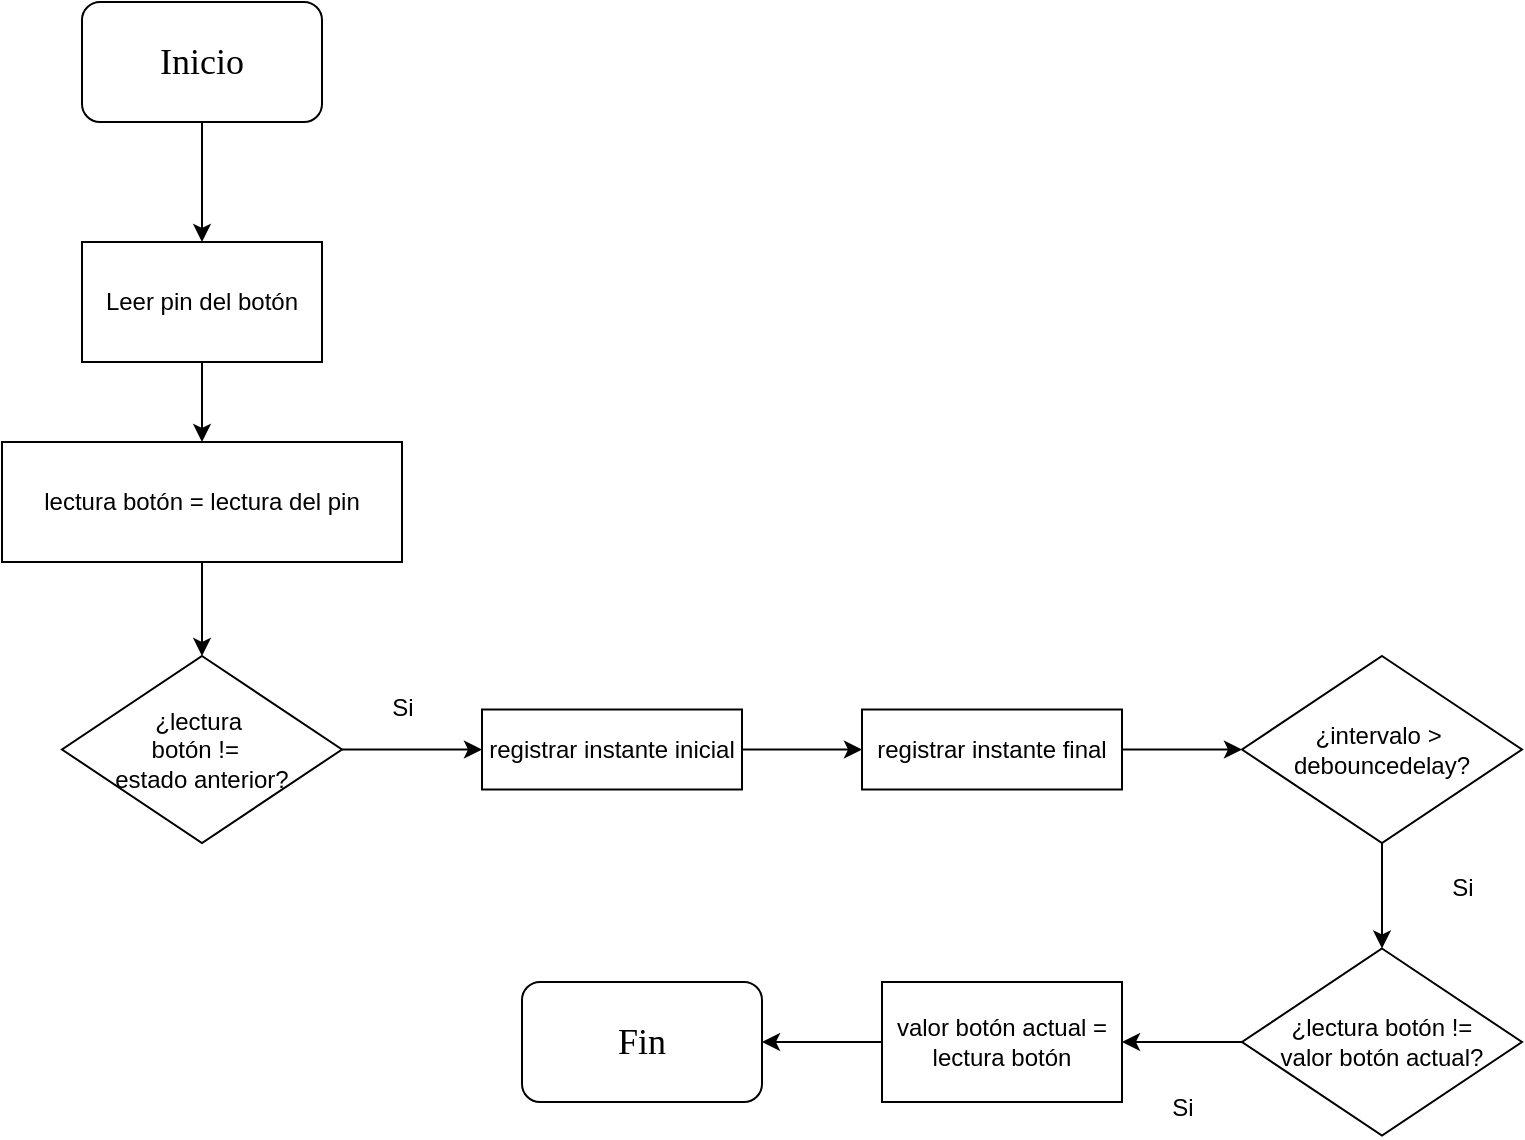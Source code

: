 <mxfile>
    <diagram id="n3GnBY6414-kGLGLJv46" name="Page-1">
        <mxGraphModel dx="988" dy="597" grid="1" gridSize="10" guides="1" tooltips="1" connect="1" arrows="1" fold="1" page="1" pageScale="1" pageWidth="1169" pageHeight="827" background="#FFFFFF" math="0" shadow="0">
            <root>
                <mxCell id="0"/>
                <mxCell id="1" parent="0"/>
                <mxCell id="14" style="edgeStyle=none;html=1;exitX=0.5;exitY=1;exitDx=0;exitDy=0;entryX=0.5;entryY=0;entryDx=0;entryDy=0;" edge="1" parent="1" source="2" target="4">
                    <mxGeometry relative="1" as="geometry"/>
                </mxCell>
                <mxCell id="2" value="&lt;font face=&quot;Times New Roman&quot; style=&quot;font-size: 18px;&quot;&gt;Inicio&lt;/font&gt;" style="rounded=1;whiteSpace=wrap;html=1;" vertex="1" parent="1">
                    <mxGeometry x="80" y="30" width="120" height="60" as="geometry"/>
                </mxCell>
                <mxCell id="15" style="edgeStyle=none;html=1;exitX=0.5;exitY=1;exitDx=0;exitDy=0;entryX=0.5;entryY=0;entryDx=0;entryDy=0;" edge="1" parent="1" source="4" target="7">
                    <mxGeometry relative="1" as="geometry"/>
                </mxCell>
                <mxCell id="4" value="Leer pin del botón" style="rounded=0;whiteSpace=wrap;html=1;" vertex="1" parent="1">
                    <mxGeometry x="80" y="150" width="120" height="60" as="geometry"/>
                </mxCell>
                <mxCell id="17" style="edgeStyle=none;html=1;exitX=1;exitY=0.5;exitDx=0;exitDy=0;entryX=0;entryY=0.5;entryDx=0;entryDy=0;" edge="1" parent="1" source="6" target="8">
                    <mxGeometry relative="1" as="geometry"/>
                </mxCell>
                <mxCell id="6" value="¿lectura&amp;nbsp;&lt;div&gt;botón !=&amp;nbsp;&amp;nbsp;&lt;/div&gt;&lt;div&gt;estado anterior?&lt;/div&gt;" style="rhombus;whiteSpace=wrap;html=1;" vertex="1" parent="1">
                    <mxGeometry x="70" y="357" width="140" height="93.5" as="geometry"/>
                </mxCell>
                <mxCell id="16" style="edgeStyle=none;html=1;exitX=0.5;exitY=1;exitDx=0;exitDy=0;entryX=0.5;entryY=0;entryDx=0;entryDy=0;" edge="1" parent="1" source="7" target="6">
                    <mxGeometry relative="1" as="geometry"/>
                </mxCell>
                <mxCell id="7" value="lectura botón = l&lt;span style=&quot;background-color: transparent;&quot;&gt;ectura del pin&lt;/span&gt;" style="rounded=0;whiteSpace=wrap;html=1;" vertex="1" parent="1">
                    <mxGeometry x="40" y="250" width="200" height="60" as="geometry"/>
                </mxCell>
                <mxCell id="18" style="edgeStyle=none;html=1;exitX=1;exitY=0.5;exitDx=0;exitDy=0;entryX=0;entryY=0.5;entryDx=0;entryDy=0;" edge="1" parent="1" source="8" target="10">
                    <mxGeometry relative="1" as="geometry"/>
                </mxCell>
                <mxCell id="8" value="registrar instante inicial" style="rounded=0;whiteSpace=wrap;html=1;" vertex="1" parent="1">
                    <mxGeometry x="280" y="383.75" width="130" height="40" as="geometry"/>
                </mxCell>
                <mxCell id="20" style="edgeStyle=none;html=1;exitX=0.5;exitY=1;exitDx=0;exitDy=0;entryX=0.5;entryY=0;entryDx=0;entryDy=0;" edge="1" parent="1" source="9" target="11">
                    <mxGeometry relative="1" as="geometry"/>
                </mxCell>
                <mxCell id="9" value="¿intervalo &amp;gt;&amp;nbsp;&lt;div&gt;debouncedelay?&lt;/div&gt;" style="rhombus;whiteSpace=wrap;html=1;" vertex="1" parent="1">
                    <mxGeometry x="660" y="357" width="140" height="93.5" as="geometry"/>
                </mxCell>
                <mxCell id="19" style="edgeStyle=none;html=1;exitX=1;exitY=0.5;exitDx=0;exitDy=0;entryX=0;entryY=0.5;entryDx=0;entryDy=0;" edge="1" parent="1" source="10" target="9">
                    <mxGeometry relative="1" as="geometry"/>
                </mxCell>
                <mxCell id="10" value="registrar instante final" style="rounded=0;whiteSpace=wrap;html=1;" vertex="1" parent="1">
                    <mxGeometry x="470" y="383.75" width="130" height="40" as="geometry"/>
                </mxCell>
                <mxCell id="21" style="edgeStyle=none;html=1;exitX=0;exitY=0.5;exitDx=0;exitDy=0;entryX=1;entryY=0.5;entryDx=0;entryDy=0;" edge="1" parent="1" source="11" target="12">
                    <mxGeometry relative="1" as="geometry"/>
                </mxCell>
                <mxCell id="11" value="¿lectura botón !=&lt;div&gt;valor botón actual?&lt;/div&gt;" style="rhombus;whiteSpace=wrap;html=1;" vertex="1" parent="1">
                    <mxGeometry x="660" y="503.25" width="140" height="93.5" as="geometry"/>
                </mxCell>
                <mxCell id="22" style="edgeStyle=none;html=1;exitX=0;exitY=0.5;exitDx=0;exitDy=0;entryX=1;entryY=0.5;entryDx=0;entryDy=0;" edge="1" parent="1" source="12" target="13">
                    <mxGeometry relative="1" as="geometry"/>
                </mxCell>
                <mxCell id="12" value="valor botón actual =&lt;div&gt;lectura botón&lt;/div&gt;" style="rounded=0;whiteSpace=wrap;html=1;" vertex="1" parent="1">
                    <mxGeometry x="480" y="520" width="120" height="60" as="geometry"/>
                </mxCell>
                <mxCell id="13" value="&lt;font face=&quot;Times New Roman&quot; style=&quot;font-size: 18px;&quot;&gt;Fin&lt;/font&gt;" style="rounded=1;whiteSpace=wrap;html=1;" vertex="1" parent="1">
                    <mxGeometry x="300" y="520" width="120" height="60" as="geometry"/>
                </mxCell>
                <mxCell id="23" value="Si" style="text;html=1;align=center;verticalAlign=middle;resizable=0;points=[];autosize=1;strokeColor=none;fillColor=none;" vertex="1" parent="1">
                    <mxGeometry x="225" y="368" width="30" height="30" as="geometry"/>
                </mxCell>
                <mxCell id="24" value="Si" style="text;html=1;align=center;verticalAlign=middle;resizable=0;points=[];autosize=1;strokeColor=none;fillColor=none;" vertex="1" parent="1">
                    <mxGeometry x="755" y="458" width="30" height="30" as="geometry"/>
                </mxCell>
                <mxCell id="25" value="Si" style="text;html=1;align=center;verticalAlign=middle;resizable=0;points=[];autosize=1;strokeColor=none;fillColor=none;" vertex="1" parent="1">
                    <mxGeometry x="615" y="568" width="30" height="30" as="geometry"/>
                </mxCell>
            </root>
        </mxGraphModel>
    </diagram>
</mxfile>